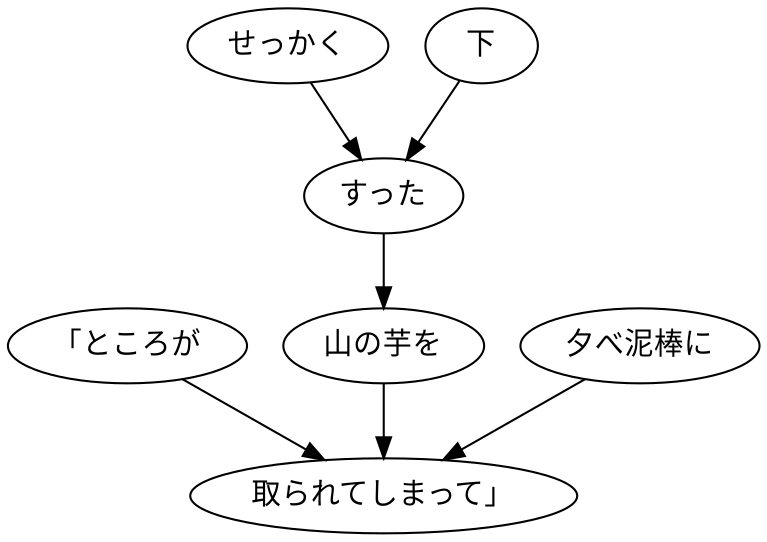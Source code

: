 digraph graph2991 {
	node0 [label="「ところが"];
	node1 [label="せっかく"];
	node2 [label="下"];
	node3 [label="すった"];
	node4 [label="山の芋を"];
	node5 [label="夕べ泥棒に"];
	node6 [label="取られてしまって」"];
	node0 -> node6;
	node1 -> node3;
	node2 -> node3;
	node3 -> node4;
	node4 -> node6;
	node5 -> node6;
}

